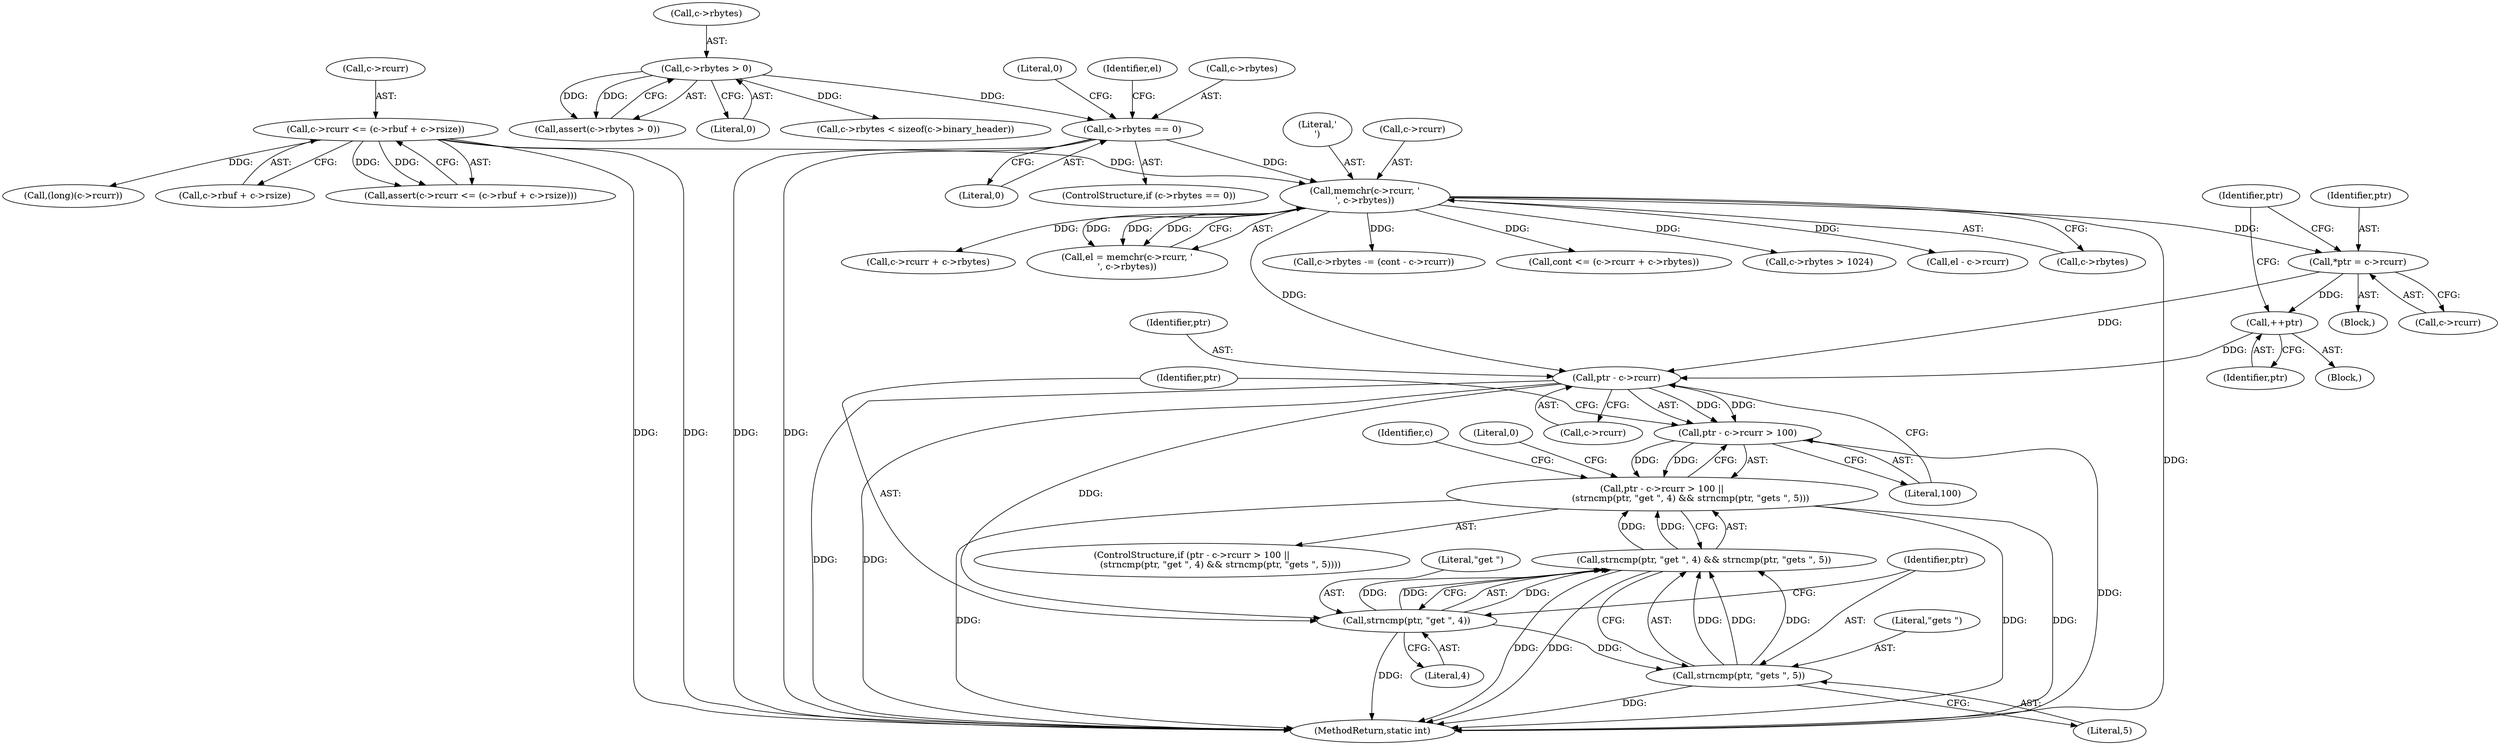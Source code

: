 digraph "0_memcached_d9cd01ede97f4145af9781d448c62a3318952719@pointer" {
"1000504" [label="(Call,*ptr = c->rcurr)"];
"1000484" [label="(Call,memchr(c->rcurr, '\n', c->rbytes))"];
"1000115" [label="(Call,c->rcurr <= (c->rbuf + c->rsize))"];
"1000475" [label="(Call,c->rbytes == 0)"];
"1000127" [label="(Call,c->rbytes > 0)"];
"1000515" [label="(Call,++ptr)"];
"1000520" [label="(Call,ptr - c->rcurr)"];
"1000519" [label="(Call,ptr - c->rcurr > 100)"];
"1000518" [label="(Call,ptr - c->rcurr > 100 ||\n                    (strncmp(ptr, \"get \", 4) && strncmp(ptr, \"gets \", 5)))"];
"1000527" [label="(Call,strncmp(ptr, \"get \", 4))"];
"1000526" [label="(Call,strncmp(ptr, \"get \", 4) && strncmp(ptr, \"gets \", 5))"];
"1000531" [label="(Call,strncmp(ptr, \"gets \", 5))"];
"1000573" [label="(Call,c->rcurr + c->rbytes)"];
"1000530" [label="(Literal,4)"];
"1000529" [label="(Literal,\"get \")"];
"1000481" [label="(Literal,0)"];
"1000534" [label="(Literal,5)"];
"1000211" [label="(Call,(long)(c->rcurr))"];
"1000512" [label="(Identifier,ptr)"];
"1000119" [label="(Call,c->rbuf + c->rsize)"];
"1000482" [label="(Call,el = memchr(c->rcurr, '\n', c->rbytes))"];
"1000484" [label="(Call,memchr(c->rcurr, '\n', c->rbytes))"];
"1000520" [label="(Call,ptr - c->rcurr)"];
"1000526" [label="(Call,strncmp(ptr, \"get \", 4) && strncmp(ptr, \"gets \", 5))"];
"1000585" [label="(Call,c->rbytes -= (cont - c->rcurr))"];
"1000114" [label="(Call,assert(c->rcurr <= (c->rbuf + c->rsize)))"];
"1000516" [label="(Identifier,ptr)"];
"1000519" [label="(Call,ptr - c->rcurr > 100)"];
"1000531" [label="(Call,strncmp(ptr, \"gets \", 5))"];
"1000532" [label="(Identifier,ptr)"];
"1000537" [label="(Identifier,c)"];
"1000479" [label="(Literal,0)"];
"1000613" [label="(MethodReturn,static int)"];
"1000518" [label="(Call,ptr - c->rcurr > 100 ||\n                    (strncmp(ptr, \"get \", 4) && strncmp(ptr, \"gets \", 5)))"];
"1000488" [label="(Literal,'\n')"];
"1000533" [label="(Literal,\"gets \")"];
"1000515" [label="(Call,++ptr)"];
"1000527" [label="(Call,strncmp(ptr, \"get \", 4))"];
"1000504" [label="(Call,*ptr = c->rcurr)"];
"1000514" [label="(Block,)"];
"1000115" [label="(Call,c->rcurr <= (c->rbuf + c->rsize))"];
"1000522" [label="(Call,c->rcurr)"];
"1000126" [label="(Call,assert(c->rbytes > 0))"];
"1000525" [label="(Literal,100)"];
"1000521" [label="(Identifier,ptr)"];
"1000542" [label="(Literal,0)"];
"1000517" [label="(ControlStructure,if (ptr - c->rcurr > 100 ||\n                    (strncmp(ptr, \"get \", 4) && strncmp(ptr, \"gets \", 5))))"];
"1000571" [label="(Call,cont <= (c->rcurr + c->rbytes))"];
"1000528" [label="(Identifier,ptr)"];
"1000475" [label="(Call,c->rbytes == 0)"];
"1000497" [label="(Call,c->rbytes > 1024)"];
"1000485" [label="(Call,c->rcurr)"];
"1000474" [label="(ControlStructure,if (c->rbytes == 0))"];
"1000116" [label="(Call,c->rcurr)"];
"1000128" [label="(Call,c->rbytes)"];
"1000506" [label="(Call,c->rcurr)"];
"1000551" [label="(Call,el - c->rcurr)"];
"1000483" [label="(Identifier,el)"];
"1000127" [label="(Call,c->rbytes > 0)"];
"1000131" [label="(Literal,0)"];
"1000489" [label="(Call,c->rbytes)"];
"1000476" [label="(Call,c->rbytes)"];
"1000195" [label="(Call,c->rbytes < sizeof(c->binary_header))"];
"1000505" [label="(Identifier,ptr)"];
"1000502" [label="(Block,)"];
"1000504" -> "1000502"  [label="AST: "];
"1000504" -> "1000506"  [label="CFG: "];
"1000505" -> "1000504"  [label="AST: "];
"1000506" -> "1000504"  [label="AST: "];
"1000512" -> "1000504"  [label="CFG: "];
"1000484" -> "1000504"  [label="DDG: "];
"1000504" -> "1000515"  [label="DDG: "];
"1000504" -> "1000520"  [label="DDG: "];
"1000484" -> "1000482"  [label="AST: "];
"1000484" -> "1000489"  [label="CFG: "];
"1000485" -> "1000484"  [label="AST: "];
"1000488" -> "1000484"  [label="AST: "];
"1000489" -> "1000484"  [label="AST: "];
"1000482" -> "1000484"  [label="CFG: "];
"1000484" -> "1000613"  [label="DDG: "];
"1000484" -> "1000482"  [label="DDG: "];
"1000484" -> "1000482"  [label="DDG: "];
"1000484" -> "1000482"  [label="DDG: "];
"1000115" -> "1000484"  [label="DDG: "];
"1000475" -> "1000484"  [label="DDG: "];
"1000484" -> "1000497"  [label="DDG: "];
"1000484" -> "1000520"  [label="DDG: "];
"1000484" -> "1000551"  [label="DDG: "];
"1000484" -> "1000571"  [label="DDG: "];
"1000484" -> "1000573"  [label="DDG: "];
"1000484" -> "1000585"  [label="DDG: "];
"1000115" -> "1000114"  [label="AST: "];
"1000115" -> "1000119"  [label="CFG: "];
"1000116" -> "1000115"  [label="AST: "];
"1000119" -> "1000115"  [label="AST: "];
"1000114" -> "1000115"  [label="CFG: "];
"1000115" -> "1000613"  [label="DDG: "];
"1000115" -> "1000613"  [label="DDG: "];
"1000115" -> "1000114"  [label="DDG: "];
"1000115" -> "1000114"  [label="DDG: "];
"1000115" -> "1000211"  [label="DDG: "];
"1000475" -> "1000474"  [label="AST: "];
"1000475" -> "1000479"  [label="CFG: "];
"1000476" -> "1000475"  [label="AST: "];
"1000479" -> "1000475"  [label="AST: "];
"1000481" -> "1000475"  [label="CFG: "];
"1000483" -> "1000475"  [label="CFG: "];
"1000475" -> "1000613"  [label="DDG: "];
"1000475" -> "1000613"  [label="DDG: "];
"1000127" -> "1000475"  [label="DDG: "];
"1000127" -> "1000126"  [label="AST: "];
"1000127" -> "1000131"  [label="CFG: "];
"1000128" -> "1000127"  [label="AST: "];
"1000131" -> "1000127"  [label="AST: "];
"1000126" -> "1000127"  [label="CFG: "];
"1000127" -> "1000126"  [label="DDG: "];
"1000127" -> "1000126"  [label="DDG: "];
"1000127" -> "1000195"  [label="DDG: "];
"1000515" -> "1000514"  [label="AST: "];
"1000515" -> "1000516"  [label="CFG: "];
"1000516" -> "1000515"  [label="AST: "];
"1000512" -> "1000515"  [label="CFG: "];
"1000515" -> "1000520"  [label="DDG: "];
"1000520" -> "1000519"  [label="AST: "];
"1000520" -> "1000522"  [label="CFG: "];
"1000521" -> "1000520"  [label="AST: "];
"1000522" -> "1000520"  [label="AST: "];
"1000525" -> "1000520"  [label="CFG: "];
"1000520" -> "1000613"  [label="DDG: "];
"1000520" -> "1000613"  [label="DDG: "];
"1000520" -> "1000519"  [label="DDG: "];
"1000520" -> "1000519"  [label="DDG: "];
"1000520" -> "1000527"  [label="DDG: "];
"1000519" -> "1000518"  [label="AST: "];
"1000519" -> "1000525"  [label="CFG: "];
"1000525" -> "1000519"  [label="AST: "];
"1000528" -> "1000519"  [label="CFG: "];
"1000518" -> "1000519"  [label="CFG: "];
"1000519" -> "1000613"  [label="DDG: "];
"1000519" -> "1000518"  [label="DDG: "];
"1000519" -> "1000518"  [label="DDG: "];
"1000518" -> "1000517"  [label="AST: "];
"1000518" -> "1000526"  [label="CFG: "];
"1000526" -> "1000518"  [label="AST: "];
"1000537" -> "1000518"  [label="CFG: "];
"1000542" -> "1000518"  [label="CFG: "];
"1000518" -> "1000613"  [label="DDG: "];
"1000518" -> "1000613"  [label="DDG: "];
"1000518" -> "1000613"  [label="DDG: "];
"1000526" -> "1000518"  [label="DDG: "];
"1000526" -> "1000518"  [label="DDG: "];
"1000527" -> "1000526"  [label="AST: "];
"1000527" -> "1000530"  [label="CFG: "];
"1000528" -> "1000527"  [label="AST: "];
"1000529" -> "1000527"  [label="AST: "];
"1000530" -> "1000527"  [label="AST: "];
"1000532" -> "1000527"  [label="CFG: "];
"1000526" -> "1000527"  [label="CFG: "];
"1000527" -> "1000613"  [label="DDG: "];
"1000527" -> "1000526"  [label="DDG: "];
"1000527" -> "1000526"  [label="DDG: "];
"1000527" -> "1000526"  [label="DDG: "];
"1000527" -> "1000531"  [label="DDG: "];
"1000526" -> "1000531"  [label="CFG: "];
"1000531" -> "1000526"  [label="AST: "];
"1000526" -> "1000613"  [label="DDG: "];
"1000526" -> "1000613"  [label="DDG: "];
"1000531" -> "1000526"  [label="DDG: "];
"1000531" -> "1000526"  [label="DDG: "];
"1000531" -> "1000526"  [label="DDG: "];
"1000531" -> "1000534"  [label="CFG: "];
"1000532" -> "1000531"  [label="AST: "];
"1000533" -> "1000531"  [label="AST: "];
"1000534" -> "1000531"  [label="AST: "];
"1000531" -> "1000613"  [label="DDG: "];
}
